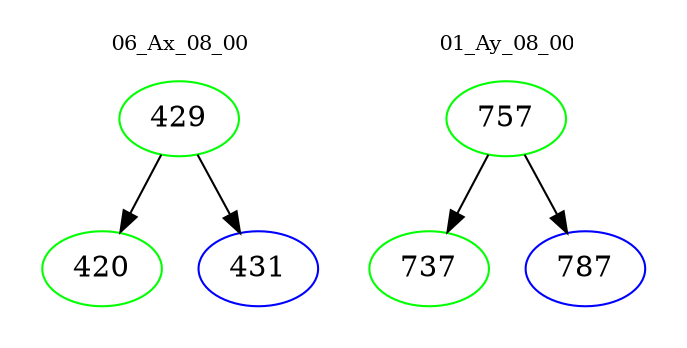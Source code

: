 digraph{
subgraph cluster_0 {
color = white
label = "06_Ax_08_00";
fontsize=10;
T0_429 [label="429", color="green"]
T0_429 -> T0_420 [color="black"]
T0_420 [label="420", color="green"]
T0_429 -> T0_431 [color="black"]
T0_431 [label="431", color="blue"]
}
subgraph cluster_1 {
color = white
label = "01_Ay_08_00";
fontsize=10;
T1_757 [label="757", color="green"]
T1_757 -> T1_737 [color="black"]
T1_737 [label="737", color="green"]
T1_757 -> T1_787 [color="black"]
T1_787 [label="787", color="blue"]
}
}
